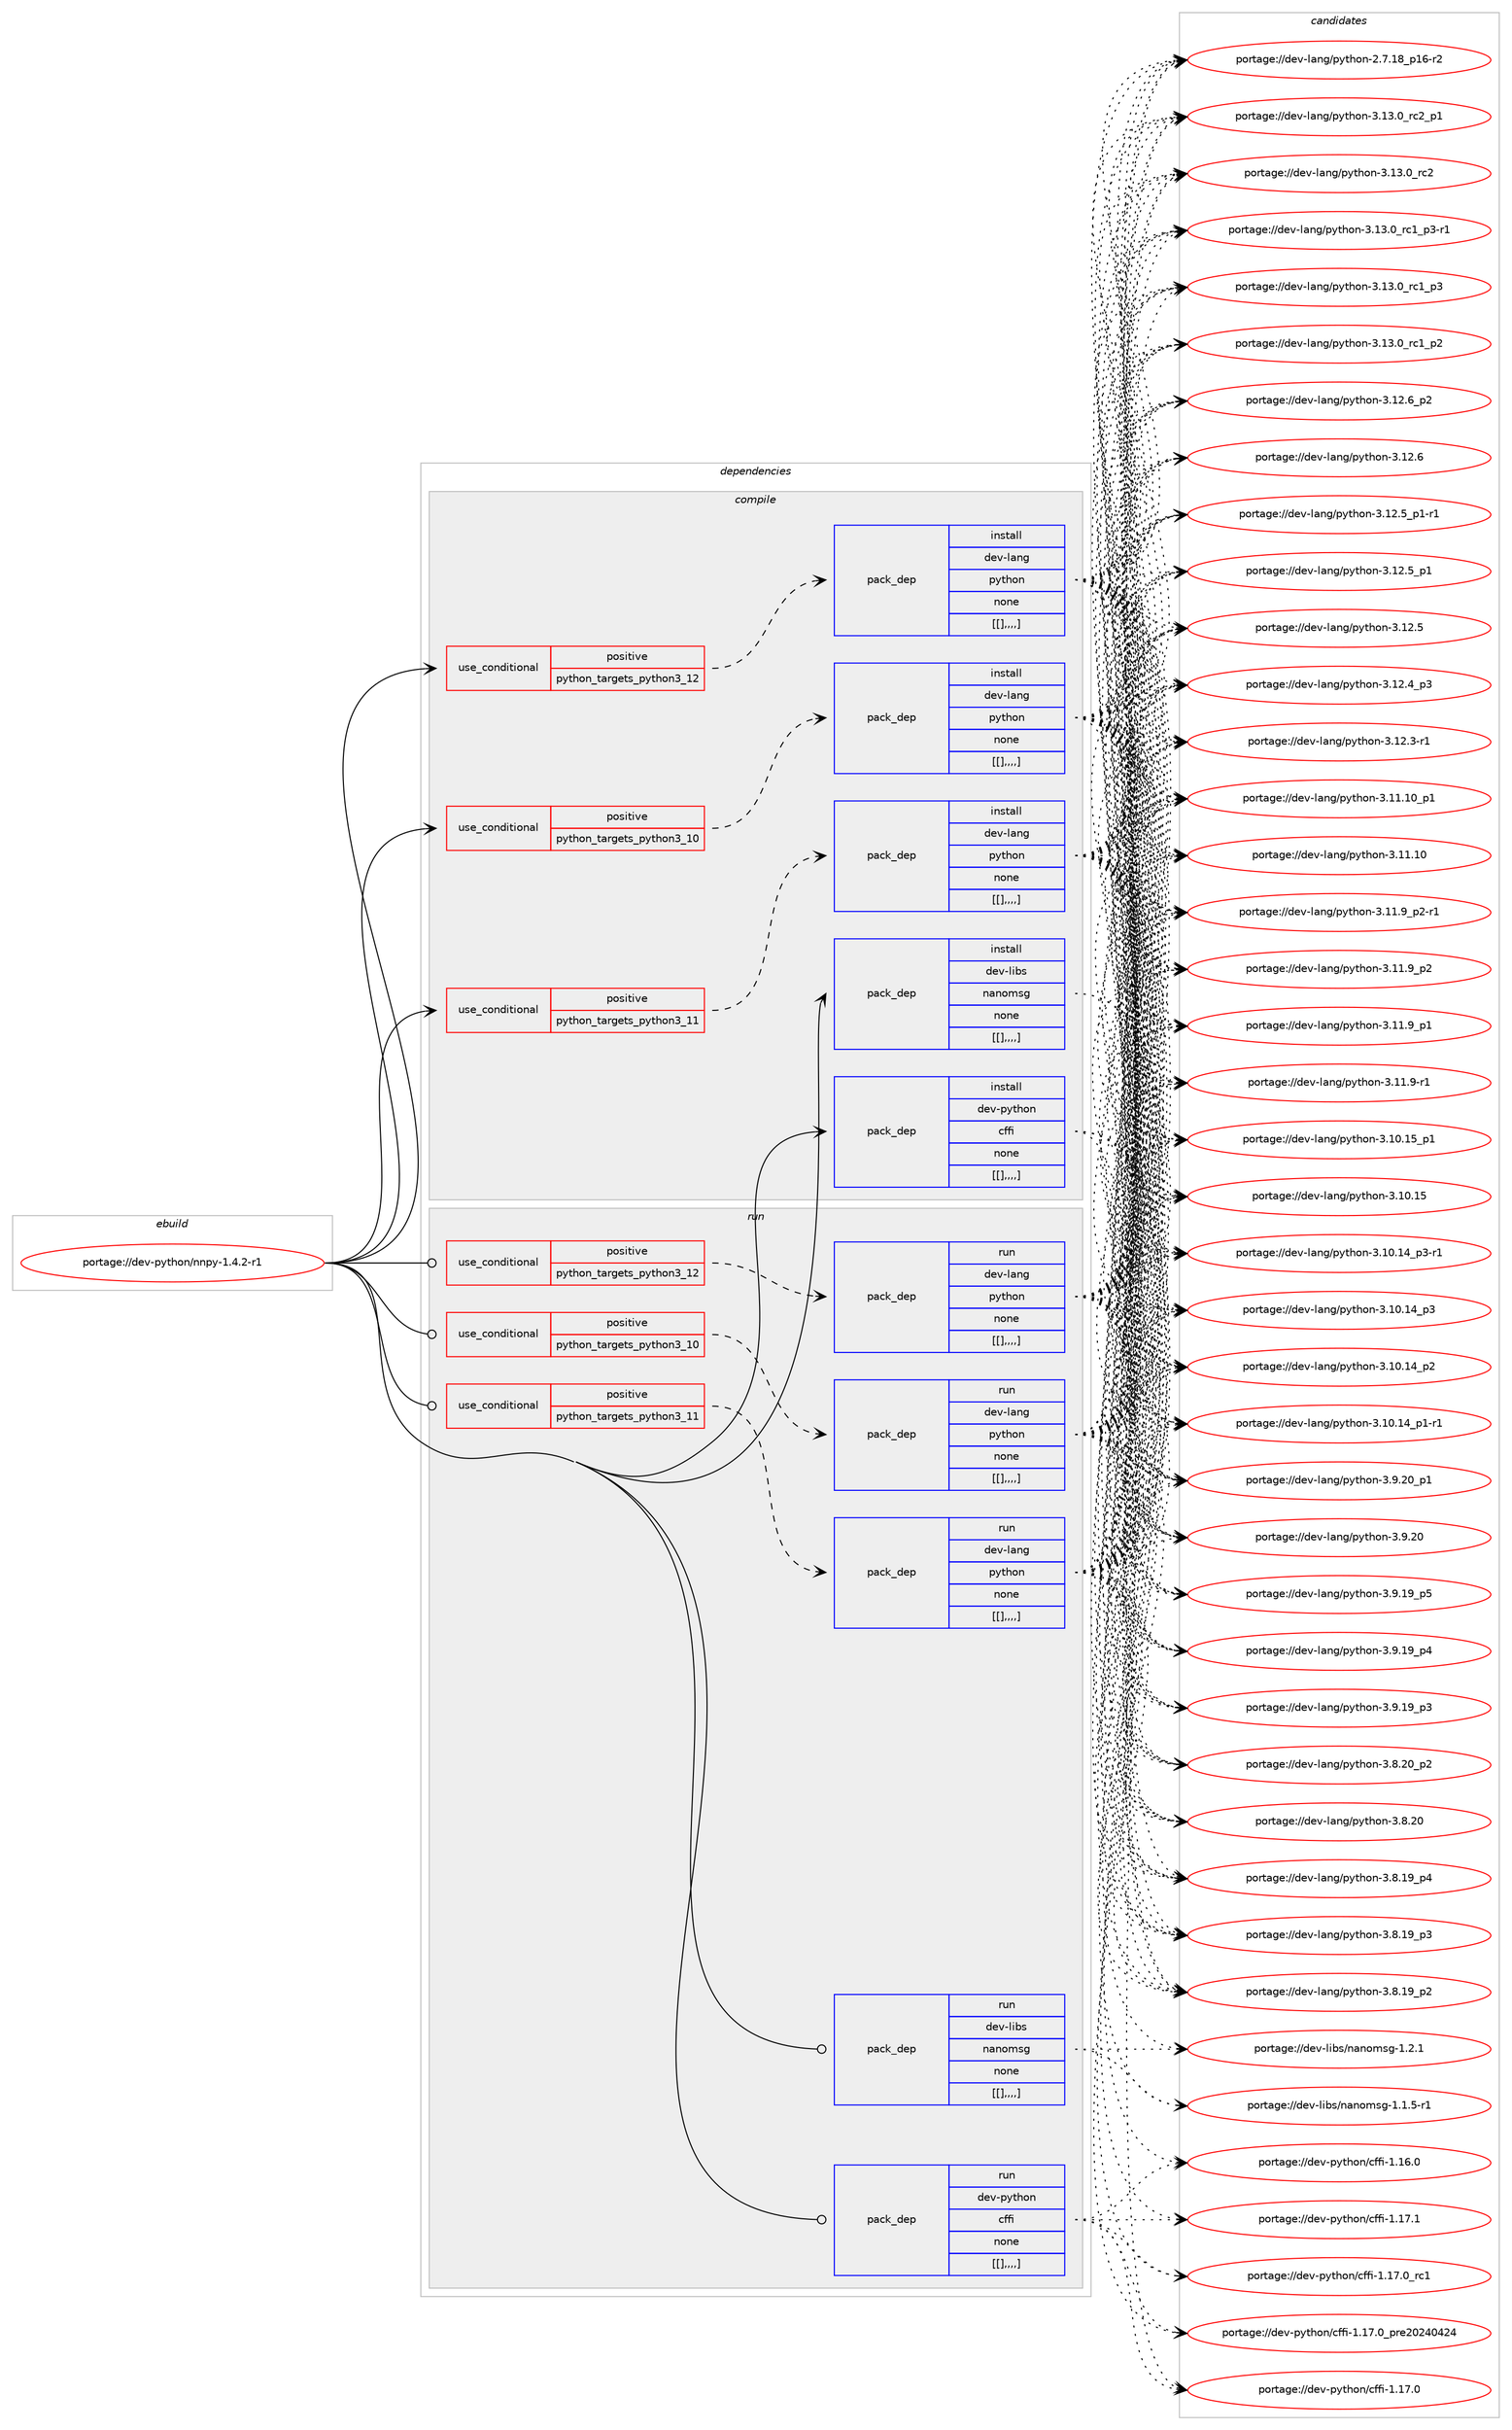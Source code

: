 digraph prolog {

# *************
# Graph options
# *************

newrank=true;
concentrate=true;
compound=true;
graph [rankdir=LR,fontname=Helvetica,fontsize=10,ranksep=1.5];#, ranksep=2.5, nodesep=0.2];
edge  [arrowhead=vee];
node  [fontname=Helvetica,fontsize=10];

# **********
# The ebuild
# **********

subgraph cluster_leftcol {
color=gray;
label=<<i>ebuild</i>>;
id [label="portage://dev-python/nnpy-1.4.2-r1", color=red, width=4, href="../dev-python/nnpy-1.4.2-r1.svg"];
}

# ****************
# The dependencies
# ****************

subgraph cluster_midcol {
color=gray;
label=<<i>dependencies</i>>;
subgraph cluster_compile {
fillcolor="#eeeeee";
style=filled;
label=<<i>compile</i>>;
subgraph cond36530 {
dependency154619 [label=<<TABLE BORDER="0" CELLBORDER="1" CELLSPACING="0" CELLPADDING="4"><TR><TD ROWSPAN="3" CELLPADDING="10">use_conditional</TD></TR><TR><TD>positive</TD></TR><TR><TD>python_targets_python3_10</TD></TR></TABLE>>, shape=none, color=red];
subgraph pack116875 {
dependency154620 [label=<<TABLE BORDER="0" CELLBORDER="1" CELLSPACING="0" CELLPADDING="4" WIDTH="220"><TR><TD ROWSPAN="6" CELLPADDING="30">pack_dep</TD></TR><TR><TD WIDTH="110">install</TD></TR><TR><TD>dev-lang</TD></TR><TR><TD>python</TD></TR><TR><TD>none</TD></TR><TR><TD>[[],,,,]</TD></TR></TABLE>>, shape=none, color=blue];
}
dependency154619:e -> dependency154620:w [weight=20,style="dashed",arrowhead="vee"];
}
id:e -> dependency154619:w [weight=20,style="solid",arrowhead="vee"];
subgraph cond36531 {
dependency154621 [label=<<TABLE BORDER="0" CELLBORDER="1" CELLSPACING="0" CELLPADDING="4"><TR><TD ROWSPAN="3" CELLPADDING="10">use_conditional</TD></TR><TR><TD>positive</TD></TR><TR><TD>python_targets_python3_11</TD></TR></TABLE>>, shape=none, color=red];
subgraph pack116876 {
dependency154622 [label=<<TABLE BORDER="0" CELLBORDER="1" CELLSPACING="0" CELLPADDING="4" WIDTH="220"><TR><TD ROWSPAN="6" CELLPADDING="30">pack_dep</TD></TR><TR><TD WIDTH="110">install</TD></TR><TR><TD>dev-lang</TD></TR><TR><TD>python</TD></TR><TR><TD>none</TD></TR><TR><TD>[[],,,,]</TD></TR></TABLE>>, shape=none, color=blue];
}
dependency154621:e -> dependency154622:w [weight=20,style="dashed",arrowhead="vee"];
}
id:e -> dependency154621:w [weight=20,style="solid",arrowhead="vee"];
subgraph cond36532 {
dependency154623 [label=<<TABLE BORDER="0" CELLBORDER="1" CELLSPACING="0" CELLPADDING="4"><TR><TD ROWSPAN="3" CELLPADDING="10">use_conditional</TD></TR><TR><TD>positive</TD></TR><TR><TD>python_targets_python3_12</TD></TR></TABLE>>, shape=none, color=red];
subgraph pack116877 {
dependency154624 [label=<<TABLE BORDER="0" CELLBORDER="1" CELLSPACING="0" CELLPADDING="4" WIDTH="220"><TR><TD ROWSPAN="6" CELLPADDING="30">pack_dep</TD></TR><TR><TD WIDTH="110">install</TD></TR><TR><TD>dev-lang</TD></TR><TR><TD>python</TD></TR><TR><TD>none</TD></TR><TR><TD>[[],,,,]</TD></TR></TABLE>>, shape=none, color=blue];
}
dependency154623:e -> dependency154624:w [weight=20,style="dashed",arrowhead="vee"];
}
id:e -> dependency154623:w [weight=20,style="solid",arrowhead="vee"];
subgraph pack116878 {
dependency154625 [label=<<TABLE BORDER="0" CELLBORDER="1" CELLSPACING="0" CELLPADDING="4" WIDTH="220"><TR><TD ROWSPAN="6" CELLPADDING="30">pack_dep</TD></TR><TR><TD WIDTH="110">install</TD></TR><TR><TD>dev-libs</TD></TR><TR><TD>nanomsg</TD></TR><TR><TD>none</TD></TR><TR><TD>[[],,,,]</TD></TR></TABLE>>, shape=none, color=blue];
}
id:e -> dependency154625:w [weight=20,style="solid",arrowhead="vee"];
subgraph pack116879 {
dependency154626 [label=<<TABLE BORDER="0" CELLBORDER="1" CELLSPACING="0" CELLPADDING="4" WIDTH="220"><TR><TD ROWSPAN="6" CELLPADDING="30">pack_dep</TD></TR><TR><TD WIDTH="110">install</TD></TR><TR><TD>dev-python</TD></TR><TR><TD>cffi</TD></TR><TR><TD>none</TD></TR><TR><TD>[[],,,,]</TD></TR></TABLE>>, shape=none, color=blue];
}
id:e -> dependency154626:w [weight=20,style="solid",arrowhead="vee"];
}
subgraph cluster_compileandrun {
fillcolor="#eeeeee";
style=filled;
label=<<i>compile and run</i>>;
}
subgraph cluster_run {
fillcolor="#eeeeee";
style=filled;
label=<<i>run</i>>;
subgraph cond36533 {
dependency154627 [label=<<TABLE BORDER="0" CELLBORDER="1" CELLSPACING="0" CELLPADDING="4"><TR><TD ROWSPAN="3" CELLPADDING="10">use_conditional</TD></TR><TR><TD>positive</TD></TR><TR><TD>python_targets_python3_10</TD></TR></TABLE>>, shape=none, color=red];
subgraph pack116880 {
dependency154628 [label=<<TABLE BORDER="0" CELLBORDER="1" CELLSPACING="0" CELLPADDING="4" WIDTH="220"><TR><TD ROWSPAN="6" CELLPADDING="30">pack_dep</TD></TR><TR><TD WIDTH="110">run</TD></TR><TR><TD>dev-lang</TD></TR><TR><TD>python</TD></TR><TR><TD>none</TD></TR><TR><TD>[[],,,,]</TD></TR></TABLE>>, shape=none, color=blue];
}
dependency154627:e -> dependency154628:w [weight=20,style="dashed",arrowhead="vee"];
}
id:e -> dependency154627:w [weight=20,style="solid",arrowhead="odot"];
subgraph cond36534 {
dependency154629 [label=<<TABLE BORDER="0" CELLBORDER="1" CELLSPACING="0" CELLPADDING="4"><TR><TD ROWSPAN="3" CELLPADDING="10">use_conditional</TD></TR><TR><TD>positive</TD></TR><TR><TD>python_targets_python3_11</TD></TR></TABLE>>, shape=none, color=red];
subgraph pack116881 {
dependency154630 [label=<<TABLE BORDER="0" CELLBORDER="1" CELLSPACING="0" CELLPADDING="4" WIDTH="220"><TR><TD ROWSPAN="6" CELLPADDING="30">pack_dep</TD></TR><TR><TD WIDTH="110">run</TD></TR><TR><TD>dev-lang</TD></TR><TR><TD>python</TD></TR><TR><TD>none</TD></TR><TR><TD>[[],,,,]</TD></TR></TABLE>>, shape=none, color=blue];
}
dependency154629:e -> dependency154630:w [weight=20,style="dashed",arrowhead="vee"];
}
id:e -> dependency154629:w [weight=20,style="solid",arrowhead="odot"];
subgraph cond36535 {
dependency154631 [label=<<TABLE BORDER="0" CELLBORDER="1" CELLSPACING="0" CELLPADDING="4"><TR><TD ROWSPAN="3" CELLPADDING="10">use_conditional</TD></TR><TR><TD>positive</TD></TR><TR><TD>python_targets_python3_12</TD></TR></TABLE>>, shape=none, color=red];
subgraph pack116882 {
dependency154632 [label=<<TABLE BORDER="0" CELLBORDER="1" CELLSPACING="0" CELLPADDING="4" WIDTH="220"><TR><TD ROWSPAN="6" CELLPADDING="30">pack_dep</TD></TR><TR><TD WIDTH="110">run</TD></TR><TR><TD>dev-lang</TD></TR><TR><TD>python</TD></TR><TR><TD>none</TD></TR><TR><TD>[[],,,,]</TD></TR></TABLE>>, shape=none, color=blue];
}
dependency154631:e -> dependency154632:w [weight=20,style="dashed",arrowhead="vee"];
}
id:e -> dependency154631:w [weight=20,style="solid",arrowhead="odot"];
subgraph pack116883 {
dependency154633 [label=<<TABLE BORDER="0" CELLBORDER="1" CELLSPACING="0" CELLPADDING="4" WIDTH="220"><TR><TD ROWSPAN="6" CELLPADDING="30">pack_dep</TD></TR><TR><TD WIDTH="110">run</TD></TR><TR><TD>dev-libs</TD></TR><TR><TD>nanomsg</TD></TR><TR><TD>none</TD></TR><TR><TD>[[],,,,]</TD></TR></TABLE>>, shape=none, color=blue];
}
id:e -> dependency154633:w [weight=20,style="solid",arrowhead="odot"];
subgraph pack116884 {
dependency154634 [label=<<TABLE BORDER="0" CELLBORDER="1" CELLSPACING="0" CELLPADDING="4" WIDTH="220"><TR><TD ROWSPAN="6" CELLPADDING="30">pack_dep</TD></TR><TR><TD WIDTH="110">run</TD></TR><TR><TD>dev-python</TD></TR><TR><TD>cffi</TD></TR><TR><TD>none</TD></TR><TR><TD>[[],,,,]</TD></TR></TABLE>>, shape=none, color=blue];
}
id:e -> dependency154634:w [weight=20,style="solid",arrowhead="odot"];
}
}

# **************
# The candidates
# **************

subgraph cluster_choices {
rank=same;
color=gray;
label=<<i>candidates</i>>;

subgraph choice116875 {
color=black;
nodesep=1;
choice100101118451089711010347112121116104111110455146495146489511499509511249 [label="portage://dev-lang/python-3.13.0_rc2_p1", color=red, width=4,href="../dev-lang/python-3.13.0_rc2_p1.svg"];
choice10010111845108971101034711212111610411111045514649514648951149950 [label="portage://dev-lang/python-3.13.0_rc2", color=red, width=4,href="../dev-lang/python-3.13.0_rc2.svg"];
choice1001011184510897110103471121211161041111104551464951464895114994995112514511449 [label="portage://dev-lang/python-3.13.0_rc1_p3-r1", color=red, width=4,href="../dev-lang/python-3.13.0_rc1_p3-r1.svg"];
choice100101118451089711010347112121116104111110455146495146489511499499511251 [label="portage://dev-lang/python-3.13.0_rc1_p3", color=red, width=4,href="../dev-lang/python-3.13.0_rc1_p3.svg"];
choice100101118451089711010347112121116104111110455146495146489511499499511250 [label="portage://dev-lang/python-3.13.0_rc1_p2", color=red, width=4,href="../dev-lang/python-3.13.0_rc1_p2.svg"];
choice100101118451089711010347112121116104111110455146495046549511250 [label="portage://dev-lang/python-3.12.6_p2", color=red, width=4,href="../dev-lang/python-3.12.6_p2.svg"];
choice10010111845108971101034711212111610411111045514649504654 [label="portage://dev-lang/python-3.12.6", color=red, width=4,href="../dev-lang/python-3.12.6.svg"];
choice1001011184510897110103471121211161041111104551464950465395112494511449 [label="portage://dev-lang/python-3.12.5_p1-r1", color=red, width=4,href="../dev-lang/python-3.12.5_p1-r1.svg"];
choice100101118451089711010347112121116104111110455146495046539511249 [label="portage://dev-lang/python-3.12.5_p1", color=red, width=4,href="../dev-lang/python-3.12.5_p1.svg"];
choice10010111845108971101034711212111610411111045514649504653 [label="portage://dev-lang/python-3.12.5", color=red, width=4,href="../dev-lang/python-3.12.5.svg"];
choice100101118451089711010347112121116104111110455146495046529511251 [label="portage://dev-lang/python-3.12.4_p3", color=red, width=4,href="../dev-lang/python-3.12.4_p3.svg"];
choice100101118451089711010347112121116104111110455146495046514511449 [label="portage://dev-lang/python-3.12.3-r1", color=red, width=4,href="../dev-lang/python-3.12.3-r1.svg"];
choice10010111845108971101034711212111610411111045514649494649489511249 [label="portage://dev-lang/python-3.11.10_p1", color=red, width=4,href="../dev-lang/python-3.11.10_p1.svg"];
choice1001011184510897110103471121211161041111104551464949464948 [label="portage://dev-lang/python-3.11.10", color=red, width=4,href="../dev-lang/python-3.11.10.svg"];
choice1001011184510897110103471121211161041111104551464949465795112504511449 [label="portage://dev-lang/python-3.11.9_p2-r1", color=red, width=4,href="../dev-lang/python-3.11.9_p2-r1.svg"];
choice100101118451089711010347112121116104111110455146494946579511250 [label="portage://dev-lang/python-3.11.9_p2", color=red, width=4,href="../dev-lang/python-3.11.9_p2.svg"];
choice100101118451089711010347112121116104111110455146494946579511249 [label="portage://dev-lang/python-3.11.9_p1", color=red, width=4,href="../dev-lang/python-3.11.9_p1.svg"];
choice100101118451089711010347112121116104111110455146494946574511449 [label="portage://dev-lang/python-3.11.9-r1", color=red, width=4,href="../dev-lang/python-3.11.9-r1.svg"];
choice10010111845108971101034711212111610411111045514649484649539511249 [label="portage://dev-lang/python-3.10.15_p1", color=red, width=4,href="../dev-lang/python-3.10.15_p1.svg"];
choice1001011184510897110103471121211161041111104551464948464953 [label="portage://dev-lang/python-3.10.15", color=red, width=4,href="../dev-lang/python-3.10.15.svg"];
choice100101118451089711010347112121116104111110455146494846495295112514511449 [label="portage://dev-lang/python-3.10.14_p3-r1", color=red, width=4,href="../dev-lang/python-3.10.14_p3-r1.svg"];
choice10010111845108971101034711212111610411111045514649484649529511251 [label="portage://dev-lang/python-3.10.14_p3", color=red, width=4,href="../dev-lang/python-3.10.14_p3.svg"];
choice10010111845108971101034711212111610411111045514649484649529511250 [label="portage://dev-lang/python-3.10.14_p2", color=red, width=4,href="../dev-lang/python-3.10.14_p2.svg"];
choice100101118451089711010347112121116104111110455146494846495295112494511449 [label="portage://dev-lang/python-3.10.14_p1-r1", color=red, width=4,href="../dev-lang/python-3.10.14_p1-r1.svg"];
choice100101118451089711010347112121116104111110455146574650489511249 [label="portage://dev-lang/python-3.9.20_p1", color=red, width=4,href="../dev-lang/python-3.9.20_p1.svg"];
choice10010111845108971101034711212111610411111045514657465048 [label="portage://dev-lang/python-3.9.20", color=red, width=4,href="../dev-lang/python-3.9.20.svg"];
choice100101118451089711010347112121116104111110455146574649579511253 [label="portage://dev-lang/python-3.9.19_p5", color=red, width=4,href="../dev-lang/python-3.9.19_p5.svg"];
choice100101118451089711010347112121116104111110455146574649579511252 [label="portage://dev-lang/python-3.9.19_p4", color=red, width=4,href="../dev-lang/python-3.9.19_p4.svg"];
choice100101118451089711010347112121116104111110455146574649579511251 [label="portage://dev-lang/python-3.9.19_p3", color=red, width=4,href="../dev-lang/python-3.9.19_p3.svg"];
choice100101118451089711010347112121116104111110455146564650489511250 [label="portage://dev-lang/python-3.8.20_p2", color=red, width=4,href="../dev-lang/python-3.8.20_p2.svg"];
choice10010111845108971101034711212111610411111045514656465048 [label="portage://dev-lang/python-3.8.20", color=red, width=4,href="../dev-lang/python-3.8.20.svg"];
choice100101118451089711010347112121116104111110455146564649579511252 [label="portage://dev-lang/python-3.8.19_p4", color=red, width=4,href="../dev-lang/python-3.8.19_p4.svg"];
choice100101118451089711010347112121116104111110455146564649579511251 [label="portage://dev-lang/python-3.8.19_p3", color=red, width=4,href="../dev-lang/python-3.8.19_p3.svg"];
choice100101118451089711010347112121116104111110455146564649579511250 [label="portage://dev-lang/python-3.8.19_p2", color=red, width=4,href="../dev-lang/python-3.8.19_p2.svg"];
choice100101118451089711010347112121116104111110455046554649569511249544511450 [label="portage://dev-lang/python-2.7.18_p16-r2", color=red, width=4,href="../dev-lang/python-2.7.18_p16-r2.svg"];
dependency154620:e -> choice100101118451089711010347112121116104111110455146495146489511499509511249:w [style=dotted,weight="100"];
dependency154620:e -> choice10010111845108971101034711212111610411111045514649514648951149950:w [style=dotted,weight="100"];
dependency154620:e -> choice1001011184510897110103471121211161041111104551464951464895114994995112514511449:w [style=dotted,weight="100"];
dependency154620:e -> choice100101118451089711010347112121116104111110455146495146489511499499511251:w [style=dotted,weight="100"];
dependency154620:e -> choice100101118451089711010347112121116104111110455146495146489511499499511250:w [style=dotted,weight="100"];
dependency154620:e -> choice100101118451089711010347112121116104111110455146495046549511250:w [style=dotted,weight="100"];
dependency154620:e -> choice10010111845108971101034711212111610411111045514649504654:w [style=dotted,weight="100"];
dependency154620:e -> choice1001011184510897110103471121211161041111104551464950465395112494511449:w [style=dotted,weight="100"];
dependency154620:e -> choice100101118451089711010347112121116104111110455146495046539511249:w [style=dotted,weight="100"];
dependency154620:e -> choice10010111845108971101034711212111610411111045514649504653:w [style=dotted,weight="100"];
dependency154620:e -> choice100101118451089711010347112121116104111110455146495046529511251:w [style=dotted,weight="100"];
dependency154620:e -> choice100101118451089711010347112121116104111110455146495046514511449:w [style=dotted,weight="100"];
dependency154620:e -> choice10010111845108971101034711212111610411111045514649494649489511249:w [style=dotted,weight="100"];
dependency154620:e -> choice1001011184510897110103471121211161041111104551464949464948:w [style=dotted,weight="100"];
dependency154620:e -> choice1001011184510897110103471121211161041111104551464949465795112504511449:w [style=dotted,weight="100"];
dependency154620:e -> choice100101118451089711010347112121116104111110455146494946579511250:w [style=dotted,weight="100"];
dependency154620:e -> choice100101118451089711010347112121116104111110455146494946579511249:w [style=dotted,weight="100"];
dependency154620:e -> choice100101118451089711010347112121116104111110455146494946574511449:w [style=dotted,weight="100"];
dependency154620:e -> choice10010111845108971101034711212111610411111045514649484649539511249:w [style=dotted,weight="100"];
dependency154620:e -> choice1001011184510897110103471121211161041111104551464948464953:w [style=dotted,weight="100"];
dependency154620:e -> choice100101118451089711010347112121116104111110455146494846495295112514511449:w [style=dotted,weight="100"];
dependency154620:e -> choice10010111845108971101034711212111610411111045514649484649529511251:w [style=dotted,weight="100"];
dependency154620:e -> choice10010111845108971101034711212111610411111045514649484649529511250:w [style=dotted,weight="100"];
dependency154620:e -> choice100101118451089711010347112121116104111110455146494846495295112494511449:w [style=dotted,weight="100"];
dependency154620:e -> choice100101118451089711010347112121116104111110455146574650489511249:w [style=dotted,weight="100"];
dependency154620:e -> choice10010111845108971101034711212111610411111045514657465048:w [style=dotted,weight="100"];
dependency154620:e -> choice100101118451089711010347112121116104111110455146574649579511253:w [style=dotted,weight="100"];
dependency154620:e -> choice100101118451089711010347112121116104111110455146574649579511252:w [style=dotted,weight="100"];
dependency154620:e -> choice100101118451089711010347112121116104111110455146574649579511251:w [style=dotted,weight="100"];
dependency154620:e -> choice100101118451089711010347112121116104111110455146564650489511250:w [style=dotted,weight="100"];
dependency154620:e -> choice10010111845108971101034711212111610411111045514656465048:w [style=dotted,weight="100"];
dependency154620:e -> choice100101118451089711010347112121116104111110455146564649579511252:w [style=dotted,weight="100"];
dependency154620:e -> choice100101118451089711010347112121116104111110455146564649579511251:w [style=dotted,weight="100"];
dependency154620:e -> choice100101118451089711010347112121116104111110455146564649579511250:w [style=dotted,weight="100"];
dependency154620:e -> choice100101118451089711010347112121116104111110455046554649569511249544511450:w [style=dotted,weight="100"];
}
subgraph choice116876 {
color=black;
nodesep=1;
choice100101118451089711010347112121116104111110455146495146489511499509511249 [label="portage://dev-lang/python-3.13.0_rc2_p1", color=red, width=4,href="../dev-lang/python-3.13.0_rc2_p1.svg"];
choice10010111845108971101034711212111610411111045514649514648951149950 [label="portage://dev-lang/python-3.13.0_rc2", color=red, width=4,href="../dev-lang/python-3.13.0_rc2.svg"];
choice1001011184510897110103471121211161041111104551464951464895114994995112514511449 [label="portage://dev-lang/python-3.13.0_rc1_p3-r1", color=red, width=4,href="../dev-lang/python-3.13.0_rc1_p3-r1.svg"];
choice100101118451089711010347112121116104111110455146495146489511499499511251 [label="portage://dev-lang/python-3.13.0_rc1_p3", color=red, width=4,href="../dev-lang/python-3.13.0_rc1_p3.svg"];
choice100101118451089711010347112121116104111110455146495146489511499499511250 [label="portage://dev-lang/python-3.13.0_rc1_p2", color=red, width=4,href="../dev-lang/python-3.13.0_rc1_p2.svg"];
choice100101118451089711010347112121116104111110455146495046549511250 [label="portage://dev-lang/python-3.12.6_p2", color=red, width=4,href="../dev-lang/python-3.12.6_p2.svg"];
choice10010111845108971101034711212111610411111045514649504654 [label="portage://dev-lang/python-3.12.6", color=red, width=4,href="../dev-lang/python-3.12.6.svg"];
choice1001011184510897110103471121211161041111104551464950465395112494511449 [label="portage://dev-lang/python-3.12.5_p1-r1", color=red, width=4,href="../dev-lang/python-3.12.5_p1-r1.svg"];
choice100101118451089711010347112121116104111110455146495046539511249 [label="portage://dev-lang/python-3.12.5_p1", color=red, width=4,href="../dev-lang/python-3.12.5_p1.svg"];
choice10010111845108971101034711212111610411111045514649504653 [label="portage://dev-lang/python-3.12.5", color=red, width=4,href="../dev-lang/python-3.12.5.svg"];
choice100101118451089711010347112121116104111110455146495046529511251 [label="portage://dev-lang/python-3.12.4_p3", color=red, width=4,href="../dev-lang/python-3.12.4_p3.svg"];
choice100101118451089711010347112121116104111110455146495046514511449 [label="portage://dev-lang/python-3.12.3-r1", color=red, width=4,href="../dev-lang/python-3.12.3-r1.svg"];
choice10010111845108971101034711212111610411111045514649494649489511249 [label="portage://dev-lang/python-3.11.10_p1", color=red, width=4,href="../dev-lang/python-3.11.10_p1.svg"];
choice1001011184510897110103471121211161041111104551464949464948 [label="portage://dev-lang/python-3.11.10", color=red, width=4,href="../dev-lang/python-3.11.10.svg"];
choice1001011184510897110103471121211161041111104551464949465795112504511449 [label="portage://dev-lang/python-3.11.9_p2-r1", color=red, width=4,href="../dev-lang/python-3.11.9_p2-r1.svg"];
choice100101118451089711010347112121116104111110455146494946579511250 [label="portage://dev-lang/python-3.11.9_p2", color=red, width=4,href="../dev-lang/python-3.11.9_p2.svg"];
choice100101118451089711010347112121116104111110455146494946579511249 [label="portage://dev-lang/python-3.11.9_p1", color=red, width=4,href="../dev-lang/python-3.11.9_p1.svg"];
choice100101118451089711010347112121116104111110455146494946574511449 [label="portage://dev-lang/python-3.11.9-r1", color=red, width=4,href="../dev-lang/python-3.11.9-r1.svg"];
choice10010111845108971101034711212111610411111045514649484649539511249 [label="portage://dev-lang/python-3.10.15_p1", color=red, width=4,href="../dev-lang/python-3.10.15_p1.svg"];
choice1001011184510897110103471121211161041111104551464948464953 [label="portage://dev-lang/python-3.10.15", color=red, width=4,href="../dev-lang/python-3.10.15.svg"];
choice100101118451089711010347112121116104111110455146494846495295112514511449 [label="portage://dev-lang/python-3.10.14_p3-r1", color=red, width=4,href="../dev-lang/python-3.10.14_p3-r1.svg"];
choice10010111845108971101034711212111610411111045514649484649529511251 [label="portage://dev-lang/python-3.10.14_p3", color=red, width=4,href="../dev-lang/python-3.10.14_p3.svg"];
choice10010111845108971101034711212111610411111045514649484649529511250 [label="portage://dev-lang/python-3.10.14_p2", color=red, width=4,href="../dev-lang/python-3.10.14_p2.svg"];
choice100101118451089711010347112121116104111110455146494846495295112494511449 [label="portage://dev-lang/python-3.10.14_p1-r1", color=red, width=4,href="../dev-lang/python-3.10.14_p1-r1.svg"];
choice100101118451089711010347112121116104111110455146574650489511249 [label="portage://dev-lang/python-3.9.20_p1", color=red, width=4,href="../dev-lang/python-3.9.20_p1.svg"];
choice10010111845108971101034711212111610411111045514657465048 [label="portage://dev-lang/python-3.9.20", color=red, width=4,href="../dev-lang/python-3.9.20.svg"];
choice100101118451089711010347112121116104111110455146574649579511253 [label="portage://dev-lang/python-3.9.19_p5", color=red, width=4,href="../dev-lang/python-3.9.19_p5.svg"];
choice100101118451089711010347112121116104111110455146574649579511252 [label="portage://dev-lang/python-3.9.19_p4", color=red, width=4,href="../dev-lang/python-3.9.19_p4.svg"];
choice100101118451089711010347112121116104111110455146574649579511251 [label="portage://dev-lang/python-3.9.19_p3", color=red, width=4,href="../dev-lang/python-3.9.19_p3.svg"];
choice100101118451089711010347112121116104111110455146564650489511250 [label="portage://dev-lang/python-3.8.20_p2", color=red, width=4,href="../dev-lang/python-3.8.20_p2.svg"];
choice10010111845108971101034711212111610411111045514656465048 [label="portage://dev-lang/python-3.8.20", color=red, width=4,href="../dev-lang/python-3.8.20.svg"];
choice100101118451089711010347112121116104111110455146564649579511252 [label="portage://dev-lang/python-3.8.19_p4", color=red, width=4,href="../dev-lang/python-3.8.19_p4.svg"];
choice100101118451089711010347112121116104111110455146564649579511251 [label="portage://dev-lang/python-3.8.19_p3", color=red, width=4,href="../dev-lang/python-3.8.19_p3.svg"];
choice100101118451089711010347112121116104111110455146564649579511250 [label="portage://dev-lang/python-3.8.19_p2", color=red, width=4,href="../dev-lang/python-3.8.19_p2.svg"];
choice100101118451089711010347112121116104111110455046554649569511249544511450 [label="portage://dev-lang/python-2.7.18_p16-r2", color=red, width=4,href="../dev-lang/python-2.7.18_p16-r2.svg"];
dependency154622:e -> choice100101118451089711010347112121116104111110455146495146489511499509511249:w [style=dotted,weight="100"];
dependency154622:e -> choice10010111845108971101034711212111610411111045514649514648951149950:w [style=dotted,weight="100"];
dependency154622:e -> choice1001011184510897110103471121211161041111104551464951464895114994995112514511449:w [style=dotted,weight="100"];
dependency154622:e -> choice100101118451089711010347112121116104111110455146495146489511499499511251:w [style=dotted,weight="100"];
dependency154622:e -> choice100101118451089711010347112121116104111110455146495146489511499499511250:w [style=dotted,weight="100"];
dependency154622:e -> choice100101118451089711010347112121116104111110455146495046549511250:w [style=dotted,weight="100"];
dependency154622:e -> choice10010111845108971101034711212111610411111045514649504654:w [style=dotted,weight="100"];
dependency154622:e -> choice1001011184510897110103471121211161041111104551464950465395112494511449:w [style=dotted,weight="100"];
dependency154622:e -> choice100101118451089711010347112121116104111110455146495046539511249:w [style=dotted,weight="100"];
dependency154622:e -> choice10010111845108971101034711212111610411111045514649504653:w [style=dotted,weight="100"];
dependency154622:e -> choice100101118451089711010347112121116104111110455146495046529511251:w [style=dotted,weight="100"];
dependency154622:e -> choice100101118451089711010347112121116104111110455146495046514511449:w [style=dotted,weight="100"];
dependency154622:e -> choice10010111845108971101034711212111610411111045514649494649489511249:w [style=dotted,weight="100"];
dependency154622:e -> choice1001011184510897110103471121211161041111104551464949464948:w [style=dotted,weight="100"];
dependency154622:e -> choice1001011184510897110103471121211161041111104551464949465795112504511449:w [style=dotted,weight="100"];
dependency154622:e -> choice100101118451089711010347112121116104111110455146494946579511250:w [style=dotted,weight="100"];
dependency154622:e -> choice100101118451089711010347112121116104111110455146494946579511249:w [style=dotted,weight="100"];
dependency154622:e -> choice100101118451089711010347112121116104111110455146494946574511449:w [style=dotted,weight="100"];
dependency154622:e -> choice10010111845108971101034711212111610411111045514649484649539511249:w [style=dotted,weight="100"];
dependency154622:e -> choice1001011184510897110103471121211161041111104551464948464953:w [style=dotted,weight="100"];
dependency154622:e -> choice100101118451089711010347112121116104111110455146494846495295112514511449:w [style=dotted,weight="100"];
dependency154622:e -> choice10010111845108971101034711212111610411111045514649484649529511251:w [style=dotted,weight="100"];
dependency154622:e -> choice10010111845108971101034711212111610411111045514649484649529511250:w [style=dotted,weight="100"];
dependency154622:e -> choice100101118451089711010347112121116104111110455146494846495295112494511449:w [style=dotted,weight="100"];
dependency154622:e -> choice100101118451089711010347112121116104111110455146574650489511249:w [style=dotted,weight="100"];
dependency154622:e -> choice10010111845108971101034711212111610411111045514657465048:w [style=dotted,weight="100"];
dependency154622:e -> choice100101118451089711010347112121116104111110455146574649579511253:w [style=dotted,weight="100"];
dependency154622:e -> choice100101118451089711010347112121116104111110455146574649579511252:w [style=dotted,weight="100"];
dependency154622:e -> choice100101118451089711010347112121116104111110455146574649579511251:w [style=dotted,weight="100"];
dependency154622:e -> choice100101118451089711010347112121116104111110455146564650489511250:w [style=dotted,weight="100"];
dependency154622:e -> choice10010111845108971101034711212111610411111045514656465048:w [style=dotted,weight="100"];
dependency154622:e -> choice100101118451089711010347112121116104111110455146564649579511252:w [style=dotted,weight="100"];
dependency154622:e -> choice100101118451089711010347112121116104111110455146564649579511251:w [style=dotted,weight="100"];
dependency154622:e -> choice100101118451089711010347112121116104111110455146564649579511250:w [style=dotted,weight="100"];
dependency154622:e -> choice100101118451089711010347112121116104111110455046554649569511249544511450:w [style=dotted,weight="100"];
}
subgraph choice116877 {
color=black;
nodesep=1;
choice100101118451089711010347112121116104111110455146495146489511499509511249 [label="portage://dev-lang/python-3.13.0_rc2_p1", color=red, width=4,href="../dev-lang/python-3.13.0_rc2_p1.svg"];
choice10010111845108971101034711212111610411111045514649514648951149950 [label="portage://dev-lang/python-3.13.0_rc2", color=red, width=4,href="../dev-lang/python-3.13.0_rc2.svg"];
choice1001011184510897110103471121211161041111104551464951464895114994995112514511449 [label="portage://dev-lang/python-3.13.0_rc1_p3-r1", color=red, width=4,href="../dev-lang/python-3.13.0_rc1_p3-r1.svg"];
choice100101118451089711010347112121116104111110455146495146489511499499511251 [label="portage://dev-lang/python-3.13.0_rc1_p3", color=red, width=4,href="../dev-lang/python-3.13.0_rc1_p3.svg"];
choice100101118451089711010347112121116104111110455146495146489511499499511250 [label="portage://dev-lang/python-3.13.0_rc1_p2", color=red, width=4,href="../dev-lang/python-3.13.0_rc1_p2.svg"];
choice100101118451089711010347112121116104111110455146495046549511250 [label="portage://dev-lang/python-3.12.6_p2", color=red, width=4,href="../dev-lang/python-3.12.6_p2.svg"];
choice10010111845108971101034711212111610411111045514649504654 [label="portage://dev-lang/python-3.12.6", color=red, width=4,href="../dev-lang/python-3.12.6.svg"];
choice1001011184510897110103471121211161041111104551464950465395112494511449 [label="portage://dev-lang/python-3.12.5_p1-r1", color=red, width=4,href="../dev-lang/python-3.12.5_p1-r1.svg"];
choice100101118451089711010347112121116104111110455146495046539511249 [label="portage://dev-lang/python-3.12.5_p1", color=red, width=4,href="../dev-lang/python-3.12.5_p1.svg"];
choice10010111845108971101034711212111610411111045514649504653 [label="portage://dev-lang/python-3.12.5", color=red, width=4,href="../dev-lang/python-3.12.5.svg"];
choice100101118451089711010347112121116104111110455146495046529511251 [label="portage://dev-lang/python-3.12.4_p3", color=red, width=4,href="../dev-lang/python-3.12.4_p3.svg"];
choice100101118451089711010347112121116104111110455146495046514511449 [label="portage://dev-lang/python-3.12.3-r1", color=red, width=4,href="../dev-lang/python-3.12.3-r1.svg"];
choice10010111845108971101034711212111610411111045514649494649489511249 [label="portage://dev-lang/python-3.11.10_p1", color=red, width=4,href="../dev-lang/python-3.11.10_p1.svg"];
choice1001011184510897110103471121211161041111104551464949464948 [label="portage://dev-lang/python-3.11.10", color=red, width=4,href="../dev-lang/python-3.11.10.svg"];
choice1001011184510897110103471121211161041111104551464949465795112504511449 [label="portage://dev-lang/python-3.11.9_p2-r1", color=red, width=4,href="../dev-lang/python-3.11.9_p2-r1.svg"];
choice100101118451089711010347112121116104111110455146494946579511250 [label="portage://dev-lang/python-3.11.9_p2", color=red, width=4,href="../dev-lang/python-3.11.9_p2.svg"];
choice100101118451089711010347112121116104111110455146494946579511249 [label="portage://dev-lang/python-3.11.9_p1", color=red, width=4,href="../dev-lang/python-3.11.9_p1.svg"];
choice100101118451089711010347112121116104111110455146494946574511449 [label="portage://dev-lang/python-3.11.9-r1", color=red, width=4,href="../dev-lang/python-3.11.9-r1.svg"];
choice10010111845108971101034711212111610411111045514649484649539511249 [label="portage://dev-lang/python-3.10.15_p1", color=red, width=4,href="../dev-lang/python-3.10.15_p1.svg"];
choice1001011184510897110103471121211161041111104551464948464953 [label="portage://dev-lang/python-3.10.15", color=red, width=4,href="../dev-lang/python-3.10.15.svg"];
choice100101118451089711010347112121116104111110455146494846495295112514511449 [label="portage://dev-lang/python-3.10.14_p3-r1", color=red, width=4,href="../dev-lang/python-3.10.14_p3-r1.svg"];
choice10010111845108971101034711212111610411111045514649484649529511251 [label="portage://dev-lang/python-3.10.14_p3", color=red, width=4,href="../dev-lang/python-3.10.14_p3.svg"];
choice10010111845108971101034711212111610411111045514649484649529511250 [label="portage://dev-lang/python-3.10.14_p2", color=red, width=4,href="../dev-lang/python-3.10.14_p2.svg"];
choice100101118451089711010347112121116104111110455146494846495295112494511449 [label="portage://dev-lang/python-3.10.14_p1-r1", color=red, width=4,href="../dev-lang/python-3.10.14_p1-r1.svg"];
choice100101118451089711010347112121116104111110455146574650489511249 [label="portage://dev-lang/python-3.9.20_p1", color=red, width=4,href="../dev-lang/python-3.9.20_p1.svg"];
choice10010111845108971101034711212111610411111045514657465048 [label="portage://dev-lang/python-3.9.20", color=red, width=4,href="../dev-lang/python-3.9.20.svg"];
choice100101118451089711010347112121116104111110455146574649579511253 [label="portage://dev-lang/python-3.9.19_p5", color=red, width=4,href="../dev-lang/python-3.9.19_p5.svg"];
choice100101118451089711010347112121116104111110455146574649579511252 [label="portage://dev-lang/python-3.9.19_p4", color=red, width=4,href="../dev-lang/python-3.9.19_p4.svg"];
choice100101118451089711010347112121116104111110455146574649579511251 [label="portage://dev-lang/python-3.9.19_p3", color=red, width=4,href="../dev-lang/python-3.9.19_p3.svg"];
choice100101118451089711010347112121116104111110455146564650489511250 [label="portage://dev-lang/python-3.8.20_p2", color=red, width=4,href="../dev-lang/python-3.8.20_p2.svg"];
choice10010111845108971101034711212111610411111045514656465048 [label="portage://dev-lang/python-3.8.20", color=red, width=4,href="../dev-lang/python-3.8.20.svg"];
choice100101118451089711010347112121116104111110455146564649579511252 [label="portage://dev-lang/python-3.8.19_p4", color=red, width=4,href="../dev-lang/python-3.8.19_p4.svg"];
choice100101118451089711010347112121116104111110455146564649579511251 [label="portage://dev-lang/python-3.8.19_p3", color=red, width=4,href="../dev-lang/python-3.8.19_p3.svg"];
choice100101118451089711010347112121116104111110455146564649579511250 [label="portage://dev-lang/python-3.8.19_p2", color=red, width=4,href="../dev-lang/python-3.8.19_p2.svg"];
choice100101118451089711010347112121116104111110455046554649569511249544511450 [label="portage://dev-lang/python-2.7.18_p16-r2", color=red, width=4,href="../dev-lang/python-2.7.18_p16-r2.svg"];
dependency154624:e -> choice100101118451089711010347112121116104111110455146495146489511499509511249:w [style=dotted,weight="100"];
dependency154624:e -> choice10010111845108971101034711212111610411111045514649514648951149950:w [style=dotted,weight="100"];
dependency154624:e -> choice1001011184510897110103471121211161041111104551464951464895114994995112514511449:w [style=dotted,weight="100"];
dependency154624:e -> choice100101118451089711010347112121116104111110455146495146489511499499511251:w [style=dotted,weight="100"];
dependency154624:e -> choice100101118451089711010347112121116104111110455146495146489511499499511250:w [style=dotted,weight="100"];
dependency154624:e -> choice100101118451089711010347112121116104111110455146495046549511250:w [style=dotted,weight="100"];
dependency154624:e -> choice10010111845108971101034711212111610411111045514649504654:w [style=dotted,weight="100"];
dependency154624:e -> choice1001011184510897110103471121211161041111104551464950465395112494511449:w [style=dotted,weight="100"];
dependency154624:e -> choice100101118451089711010347112121116104111110455146495046539511249:w [style=dotted,weight="100"];
dependency154624:e -> choice10010111845108971101034711212111610411111045514649504653:w [style=dotted,weight="100"];
dependency154624:e -> choice100101118451089711010347112121116104111110455146495046529511251:w [style=dotted,weight="100"];
dependency154624:e -> choice100101118451089711010347112121116104111110455146495046514511449:w [style=dotted,weight="100"];
dependency154624:e -> choice10010111845108971101034711212111610411111045514649494649489511249:w [style=dotted,weight="100"];
dependency154624:e -> choice1001011184510897110103471121211161041111104551464949464948:w [style=dotted,weight="100"];
dependency154624:e -> choice1001011184510897110103471121211161041111104551464949465795112504511449:w [style=dotted,weight="100"];
dependency154624:e -> choice100101118451089711010347112121116104111110455146494946579511250:w [style=dotted,weight="100"];
dependency154624:e -> choice100101118451089711010347112121116104111110455146494946579511249:w [style=dotted,weight="100"];
dependency154624:e -> choice100101118451089711010347112121116104111110455146494946574511449:w [style=dotted,weight="100"];
dependency154624:e -> choice10010111845108971101034711212111610411111045514649484649539511249:w [style=dotted,weight="100"];
dependency154624:e -> choice1001011184510897110103471121211161041111104551464948464953:w [style=dotted,weight="100"];
dependency154624:e -> choice100101118451089711010347112121116104111110455146494846495295112514511449:w [style=dotted,weight="100"];
dependency154624:e -> choice10010111845108971101034711212111610411111045514649484649529511251:w [style=dotted,weight="100"];
dependency154624:e -> choice10010111845108971101034711212111610411111045514649484649529511250:w [style=dotted,weight="100"];
dependency154624:e -> choice100101118451089711010347112121116104111110455146494846495295112494511449:w [style=dotted,weight="100"];
dependency154624:e -> choice100101118451089711010347112121116104111110455146574650489511249:w [style=dotted,weight="100"];
dependency154624:e -> choice10010111845108971101034711212111610411111045514657465048:w [style=dotted,weight="100"];
dependency154624:e -> choice100101118451089711010347112121116104111110455146574649579511253:w [style=dotted,weight="100"];
dependency154624:e -> choice100101118451089711010347112121116104111110455146574649579511252:w [style=dotted,weight="100"];
dependency154624:e -> choice100101118451089711010347112121116104111110455146574649579511251:w [style=dotted,weight="100"];
dependency154624:e -> choice100101118451089711010347112121116104111110455146564650489511250:w [style=dotted,weight="100"];
dependency154624:e -> choice10010111845108971101034711212111610411111045514656465048:w [style=dotted,weight="100"];
dependency154624:e -> choice100101118451089711010347112121116104111110455146564649579511252:w [style=dotted,weight="100"];
dependency154624:e -> choice100101118451089711010347112121116104111110455146564649579511251:w [style=dotted,weight="100"];
dependency154624:e -> choice100101118451089711010347112121116104111110455146564649579511250:w [style=dotted,weight="100"];
dependency154624:e -> choice100101118451089711010347112121116104111110455046554649569511249544511450:w [style=dotted,weight="100"];
}
subgraph choice116878 {
color=black;
nodesep=1;
choice10010111845108105981154711097110111109115103454946504649 [label="portage://dev-libs/nanomsg-1.2.1", color=red, width=4,href="../dev-libs/nanomsg-1.2.1.svg"];
choice100101118451081059811547110971101111091151034549464946534511449 [label="portage://dev-libs/nanomsg-1.1.5-r1", color=red, width=4,href="../dev-libs/nanomsg-1.1.5-r1.svg"];
dependency154625:e -> choice10010111845108105981154711097110111109115103454946504649:w [style=dotted,weight="100"];
dependency154625:e -> choice100101118451081059811547110971101111091151034549464946534511449:w [style=dotted,weight="100"];
}
subgraph choice116879 {
color=black;
nodesep=1;
choice10010111845112121116104111110479910210210545494649554649 [label="portage://dev-python/cffi-1.17.1", color=red, width=4,href="../dev-python/cffi-1.17.1.svg"];
choice10010111845112121116104111110479910210210545494649554648951149949 [label="portage://dev-python/cffi-1.17.0_rc1", color=red, width=4,href="../dev-python/cffi-1.17.0_rc1.svg"];
choice10010111845112121116104111110479910210210545494649554648951121141015048505248525052 [label="portage://dev-python/cffi-1.17.0_pre20240424", color=red, width=4,href="../dev-python/cffi-1.17.0_pre20240424.svg"];
choice10010111845112121116104111110479910210210545494649554648 [label="portage://dev-python/cffi-1.17.0", color=red, width=4,href="../dev-python/cffi-1.17.0.svg"];
choice10010111845112121116104111110479910210210545494649544648 [label="portage://dev-python/cffi-1.16.0", color=red, width=4,href="../dev-python/cffi-1.16.0.svg"];
dependency154626:e -> choice10010111845112121116104111110479910210210545494649554649:w [style=dotted,weight="100"];
dependency154626:e -> choice10010111845112121116104111110479910210210545494649554648951149949:w [style=dotted,weight="100"];
dependency154626:e -> choice10010111845112121116104111110479910210210545494649554648951121141015048505248525052:w [style=dotted,weight="100"];
dependency154626:e -> choice10010111845112121116104111110479910210210545494649554648:w [style=dotted,weight="100"];
dependency154626:e -> choice10010111845112121116104111110479910210210545494649544648:w [style=dotted,weight="100"];
}
subgraph choice116880 {
color=black;
nodesep=1;
choice100101118451089711010347112121116104111110455146495146489511499509511249 [label="portage://dev-lang/python-3.13.0_rc2_p1", color=red, width=4,href="../dev-lang/python-3.13.0_rc2_p1.svg"];
choice10010111845108971101034711212111610411111045514649514648951149950 [label="portage://dev-lang/python-3.13.0_rc2", color=red, width=4,href="../dev-lang/python-3.13.0_rc2.svg"];
choice1001011184510897110103471121211161041111104551464951464895114994995112514511449 [label="portage://dev-lang/python-3.13.0_rc1_p3-r1", color=red, width=4,href="../dev-lang/python-3.13.0_rc1_p3-r1.svg"];
choice100101118451089711010347112121116104111110455146495146489511499499511251 [label="portage://dev-lang/python-3.13.0_rc1_p3", color=red, width=4,href="../dev-lang/python-3.13.0_rc1_p3.svg"];
choice100101118451089711010347112121116104111110455146495146489511499499511250 [label="portage://dev-lang/python-3.13.0_rc1_p2", color=red, width=4,href="../dev-lang/python-3.13.0_rc1_p2.svg"];
choice100101118451089711010347112121116104111110455146495046549511250 [label="portage://dev-lang/python-3.12.6_p2", color=red, width=4,href="../dev-lang/python-3.12.6_p2.svg"];
choice10010111845108971101034711212111610411111045514649504654 [label="portage://dev-lang/python-3.12.6", color=red, width=4,href="../dev-lang/python-3.12.6.svg"];
choice1001011184510897110103471121211161041111104551464950465395112494511449 [label="portage://dev-lang/python-3.12.5_p1-r1", color=red, width=4,href="../dev-lang/python-3.12.5_p1-r1.svg"];
choice100101118451089711010347112121116104111110455146495046539511249 [label="portage://dev-lang/python-3.12.5_p1", color=red, width=4,href="../dev-lang/python-3.12.5_p1.svg"];
choice10010111845108971101034711212111610411111045514649504653 [label="portage://dev-lang/python-3.12.5", color=red, width=4,href="../dev-lang/python-3.12.5.svg"];
choice100101118451089711010347112121116104111110455146495046529511251 [label="portage://dev-lang/python-3.12.4_p3", color=red, width=4,href="../dev-lang/python-3.12.4_p3.svg"];
choice100101118451089711010347112121116104111110455146495046514511449 [label="portage://dev-lang/python-3.12.3-r1", color=red, width=4,href="../dev-lang/python-3.12.3-r1.svg"];
choice10010111845108971101034711212111610411111045514649494649489511249 [label="portage://dev-lang/python-3.11.10_p1", color=red, width=4,href="../dev-lang/python-3.11.10_p1.svg"];
choice1001011184510897110103471121211161041111104551464949464948 [label="portage://dev-lang/python-3.11.10", color=red, width=4,href="../dev-lang/python-3.11.10.svg"];
choice1001011184510897110103471121211161041111104551464949465795112504511449 [label="portage://dev-lang/python-3.11.9_p2-r1", color=red, width=4,href="../dev-lang/python-3.11.9_p2-r1.svg"];
choice100101118451089711010347112121116104111110455146494946579511250 [label="portage://dev-lang/python-3.11.9_p2", color=red, width=4,href="../dev-lang/python-3.11.9_p2.svg"];
choice100101118451089711010347112121116104111110455146494946579511249 [label="portage://dev-lang/python-3.11.9_p1", color=red, width=4,href="../dev-lang/python-3.11.9_p1.svg"];
choice100101118451089711010347112121116104111110455146494946574511449 [label="portage://dev-lang/python-3.11.9-r1", color=red, width=4,href="../dev-lang/python-3.11.9-r1.svg"];
choice10010111845108971101034711212111610411111045514649484649539511249 [label="portage://dev-lang/python-3.10.15_p1", color=red, width=4,href="../dev-lang/python-3.10.15_p1.svg"];
choice1001011184510897110103471121211161041111104551464948464953 [label="portage://dev-lang/python-3.10.15", color=red, width=4,href="../dev-lang/python-3.10.15.svg"];
choice100101118451089711010347112121116104111110455146494846495295112514511449 [label="portage://dev-lang/python-3.10.14_p3-r1", color=red, width=4,href="../dev-lang/python-3.10.14_p3-r1.svg"];
choice10010111845108971101034711212111610411111045514649484649529511251 [label="portage://dev-lang/python-3.10.14_p3", color=red, width=4,href="../dev-lang/python-3.10.14_p3.svg"];
choice10010111845108971101034711212111610411111045514649484649529511250 [label="portage://dev-lang/python-3.10.14_p2", color=red, width=4,href="../dev-lang/python-3.10.14_p2.svg"];
choice100101118451089711010347112121116104111110455146494846495295112494511449 [label="portage://dev-lang/python-3.10.14_p1-r1", color=red, width=4,href="../dev-lang/python-3.10.14_p1-r1.svg"];
choice100101118451089711010347112121116104111110455146574650489511249 [label="portage://dev-lang/python-3.9.20_p1", color=red, width=4,href="../dev-lang/python-3.9.20_p1.svg"];
choice10010111845108971101034711212111610411111045514657465048 [label="portage://dev-lang/python-3.9.20", color=red, width=4,href="../dev-lang/python-3.9.20.svg"];
choice100101118451089711010347112121116104111110455146574649579511253 [label="portage://dev-lang/python-3.9.19_p5", color=red, width=4,href="../dev-lang/python-3.9.19_p5.svg"];
choice100101118451089711010347112121116104111110455146574649579511252 [label="portage://dev-lang/python-3.9.19_p4", color=red, width=4,href="../dev-lang/python-3.9.19_p4.svg"];
choice100101118451089711010347112121116104111110455146574649579511251 [label="portage://dev-lang/python-3.9.19_p3", color=red, width=4,href="../dev-lang/python-3.9.19_p3.svg"];
choice100101118451089711010347112121116104111110455146564650489511250 [label="portage://dev-lang/python-3.8.20_p2", color=red, width=4,href="../dev-lang/python-3.8.20_p2.svg"];
choice10010111845108971101034711212111610411111045514656465048 [label="portage://dev-lang/python-3.8.20", color=red, width=4,href="../dev-lang/python-3.8.20.svg"];
choice100101118451089711010347112121116104111110455146564649579511252 [label="portage://dev-lang/python-3.8.19_p4", color=red, width=4,href="../dev-lang/python-3.8.19_p4.svg"];
choice100101118451089711010347112121116104111110455146564649579511251 [label="portage://dev-lang/python-3.8.19_p3", color=red, width=4,href="../dev-lang/python-3.8.19_p3.svg"];
choice100101118451089711010347112121116104111110455146564649579511250 [label="portage://dev-lang/python-3.8.19_p2", color=red, width=4,href="../dev-lang/python-3.8.19_p2.svg"];
choice100101118451089711010347112121116104111110455046554649569511249544511450 [label="portage://dev-lang/python-2.7.18_p16-r2", color=red, width=4,href="../dev-lang/python-2.7.18_p16-r2.svg"];
dependency154628:e -> choice100101118451089711010347112121116104111110455146495146489511499509511249:w [style=dotted,weight="100"];
dependency154628:e -> choice10010111845108971101034711212111610411111045514649514648951149950:w [style=dotted,weight="100"];
dependency154628:e -> choice1001011184510897110103471121211161041111104551464951464895114994995112514511449:w [style=dotted,weight="100"];
dependency154628:e -> choice100101118451089711010347112121116104111110455146495146489511499499511251:w [style=dotted,weight="100"];
dependency154628:e -> choice100101118451089711010347112121116104111110455146495146489511499499511250:w [style=dotted,weight="100"];
dependency154628:e -> choice100101118451089711010347112121116104111110455146495046549511250:w [style=dotted,weight="100"];
dependency154628:e -> choice10010111845108971101034711212111610411111045514649504654:w [style=dotted,weight="100"];
dependency154628:e -> choice1001011184510897110103471121211161041111104551464950465395112494511449:w [style=dotted,weight="100"];
dependency154628:e -> choice100101118451089711010347112121116104111110455146495046539511249:w [style=dotted,weight="100"];
dependency154628:e -> choice10010111845108971101034711212111610411111045514649504653:w [style=dotted,weight="100"];
dependency154628:e -> choice100101118451089711010347112121116104111110455146495046529511251:w [style=dotted,weight="100"];
dependency154628:e -> choice100101118451089711010347112121116104111110455146495046514511449:w [style=dotted,weight="100"];
dependency154628:e -> choice10010111845108971101034711212111610411111045514649494649489511249:w [style=dotted,weight="100"];
dependency154628:e -> choice1001011184510897110103471121211161041111104551464949464948:w [style=dotted,weight="100"];
dependency154628:e -> choice1001011184510897110103471121211161041111104551464949465795112504511449:w [style=dotted,weight="100"];
dependency154628:e -> choice100101118451089711010347112121116104111110455146494946579511250:w [style=dotted,weight="100"];
dependency154628:e -> choice100101118451089711010347112121116104111110455146494946579511249:w [style=dotted,weight="100"];
dependency154628:e -> choice100101118451089711010347112121116104111110455146494946574511449:w [style=dotted,weight="100"];
dependency154628:e -> choice10010111845108971101034711212111610411111045514649484649539511249:w [style=dotted,weight="100"];
dependency154628:e -> choice1001011184510897110103471121211161041111104551464948464953:w [style=dotted,weight="100"];
dependency154628:e -> choice100101118451089711010347112121116104111110455146494846495295112514511449:w [style=dotted,weight="100"];
dependency154628:e -> choice10010111845108971101034711212111610411111045514649484649529511251:w [style=dotted,weight="100"];
dependency154628:e -> choice10010111845108971101034711212111610411111045514649484649529511250:w [style=dotted,weight="100"];
dependency154628:e -> choice100101118451089711010347112121116104111110455146494846495295112494511449:w [style=dotted,weight="100"];
dependency154628:e -> choice100101118451089711010347112121116104111110455146574650489511249:w [style=dotted,weight="100"];
dependency154628:e -> choice10010111845108971101034711212111610411111045514657465048:w [style=dotted,weight="100"];
dependency154628:e -> choice100101118451089711010347112121116104111110455146574649579511253:w [style=dotted,weight="100"];
dependency154628:e -> choice100101118451089711010347112121116104111110455146574649579511252:w [style=dotted,weight="100"];
dependency154628:e -> choice100101118451089711010347112121116104111110455146574649579511251:w [style=dotted,weight="100"];
dependency154628:e -> choice100101118451089711010347112121116104111110455146564650489511250:w [style=dotted,weight="100"];
dependency154628:e -> choice10010111845108971101034711212111610411111045514656465048:w [style=dotted,weight="100"];
dependency154628:e -> choice100101118451089711010347112121116104111110455146564649579511252:w [style=dotted,weight="100"];
dependency154628:e -> choice100101118451089711010347112121116104111110455146564649579511251:w [style=dotted,weight="100"];
dependency154628:e -> choice100101118451089711010347112121116104111110455146564649579511250:w [style=dotted,weight="100"];
dependency154628:e -> choice100101118451089711010347112121116104111110455046554649569511249544511450:w [style=dotted,weight="100"];
}
subgraph choice116881 {
color=black;
nodesep=1;
choice100101118451089711010347112121116104111110455146495146489511499509511249 [label="portage://dev-lang/python-3.13.0_rc2_p1", color=red, width=4,href="../dev-lang/python-3.13.0_rc2_p1.svg"];
choice10010111845108971101034711212111610411111045514649514648951149950 [label="portage://dev-lang/python-3.13.0_rc2", color=red, width=4,href="../dev-lang/python-3.13.0_rc2.svg"];
choice1001011184510897110103471121211161041111104551464951464895114994995112514511449 [label="portage://dev-lang/python-3.13.0_rc1_p3-r1", color=red, width=4,href="../dev-lang/python-3.13.0_rc1_p3-r1.svg"];
choice100101118451089711010347112121116104111110455146495146489511499499511251 [label="portage://dev-lang/python-3.13.0_rc1_p3", color=red, width=4,href="../dev-lang/python-3.13.0_rc1_p3.svg"];
choice100101118451089711010347112121116104111110455146495146489511499499511250 [label="portage://dev-lang/python-3.13.0_rc1_p2", color=red, width=4,href="../dev-lang/python-3.13.0_rc1_p2.svg"];
choice100101118451089711010347112121116104111110455146495046549511250 [label="portage://dev-lang/python-3.12.6_p2", color=red, width=4,href="../dev-lang/python-3.12.6_p2.svg"];
choice10010111845108971101034711212111610411111045514649504654 [label="portage://dev-lang/python-3.12.6", color=red, width=4,href="../dev-lang/python-3.12.6.svg"];
choice1001011184510897110103471121211161041111104551464950465395112494511449 [label="portage://dev-lang/python-3.12.5_p1-r1", color=red, width=4,href="../dev-lang/python-3.12.5_p1-r1.svg"];
choice100101118451089711010347112121116104111110455146495046539511249 [label="portage://dev-lang/python-3.12.5_p1", color=red, width=4,href="../dev-lang/python-3.12.5_p1.svg"];
choice10010111845108971101034711212111610411111045514649504653 [label="portage://dev-lang/python-3.12.5", color=red, width=4,href="../dev-lang/python-3.12.5.svg"];
choice100101118451089711010347112121116104111110455146495046529511251 [label="portage://dev-lang/python-3.12.4_p3", color=red, width=4,href="../dev-lang/python-3.12.4_p3.svg"];
choice100101118451089711010347112121116104111110455146495046514511449 [label="portage://dev-lang/python-3.12.3-r1", color=red, width=4,href="../dev-lang/python-3.12.3-r1.svg"];
choice10010111845108971101034711212111610411111045514649494649489511249 [label="portage://dev-lang/python-3.11.10_p1", color=red, width=4,href="../dev-lang/python-3.11.10_p1.svg"];
choice1001011184510897110103471121211161041111104551464949464948 [label="portage://dev-lang/python-3.11.10", color=red, width=4,href="../dev-lang/python-3.11.10.svg"];
choice1001011184510897110103471121211161041111104551464949465795112504511449 [label="portage://dev-lang/python-3.11.9_p2-r1", color=red, width=4,href="../dev-lang/python-3.11.9_p2-r1.svg"];
choice100101118451089711010347112121116104111110455146494946579511250 [label="portage://dev-lang/python-3.11.9_p2", color=red, width=4,href="../dev-lang/python-3.11.9_p2.svg"];
choice100101118451089711010347112121116104111110455146494946579511249 [label="portage://dev-lang/python-3.11.9_p1", color=red, width=4,href="../dev-lang/python-3.11.9_p1.svg"];
choice100101118451089711010347112121116104111110455146494946574511449 [label="portage://dev-lang/python-3.11.9-r1", color=red, width=4,href="../dev-lang/python-3.11.9-r1.svg"];
choice10010111845108971101034711212111610411111045514649484649539511249 [label="portage://dev-lang/python-3.10.15_p1", color=red, width=4,href="../dev-lang/python-3.10.15_p1.svg"];
choice1001011184510897110103471121211161041111104551464948464953 [label="portage://dev-lang/python-3.10.15", color=red, width=4,href="../dev-lang/python-3.10.15.svg"];
choice100101118451089711010347112121116104111110455146494846495295112514511449 [label="portage://dev-lang/python-3.10.14_p3-r1", color=red, width=4,href="../dev-lang/python-3.10.14_p3-r1.svg"];
choice10010111845108971101034711212111610411111045514649484649529511251 [label="portage://dev-lang/python-3.10.14_p3", color=red, width=4,href="../dev-lang/python-3.10.14_p3.svg"];
choice10010111845108971101034711212111610411111045514649484649529511250 [label="portage://dev-lang/python-3.10.14_p2", color=red, width=4,href="../dev-lang/python-3.10.14_p2.svg"];
choice100101118451089711010347112121116104111110455146494846495295112494511449 [label="portage://dev-lang/python-3.10.14_p1-r1", color=red, width=4,href="../dev-lang/python-3.10.14_p1-r1.svg"];
choice100101118451089711010347112121116104111110455146574650489511249 [label="portage://dev-lang/python-3.9.20_p1", color=red, width=4,href="../dev-lang/python-3.9.20_p1.svg"];
choice10010111845108971101034711212111610411111045514657465048 [label="portage://dev-lang/python-3.9.20", color=red, width=4,href="../dev-lang/python-3.9.20.svg"];
choice100101118451089711010347112121116104111110455146574649579511253 [label="portage://dev-lang/python-3.9.19_p5", color=red, width=4,href="../dev-lang/python-3.9.19_p5.svg"];
choice100101118451089711010347112121116104111110455146574649579511252 [label="portage://dev-lang/python-3.9.19_p4", color=red, width=4,href="../dev-lang/python-3.9.19_p4.svg"];
choice100101118451089711010347112121116104111110455146574649579511251 [label="portage://dev-lang/python-3.9.19_p3", color=red, width=4,href="../dev-lang/python-3.9.19_p3.svg"];
choice100101118451089711010347112121116104111110455146564650489511250 [label="portage://dev-lang/python-3.8.20_p2", color=red, width=4,href="../dev-lang/python-3.8.20_p2.svg"];
choice10010111845108971101034711212111610411111045514656465048 [label="portage://dev-lang/python-3.8.20", color=red, width=4,href="../dev-lang/python-3.8.20.svg"];
choice100101118451089711010347112121116104111110455146564649579511252 [label="portage://dev-lang/python-3.8.19_p4", color=red, width=4,href="../dev-lang/python-3.8.19_p4.svg"];
choice100101118451089711010347112121116104111110455146564649579511251 [label="portage://dev-lang/python-3.8.19_p3", color=red, width=4,href="../dev-lang/python-3.8.19_p3.svg"];
choice100101118451089711010347112121116104111110455146564649579511250 [label="portage://dev-lang/python-3.8.19_p2", color=red, width=4,href="../dev-lang/python-3.8.19_p2.svg"];
choice100101118451089711010347112121116104111110455046554649569511249544511450 [label="portage://dev-lang/python-2.7.18_p16-r2", color=red, width=4,href="../dev-lang/python-2.7.18_p16-r2.svg"];
dependency154630:e -> choice100101118451089711010347112121116104111110455146495146489511499509511249:w [style=dotted,weight="100"];
dependency154630:e -> choice10010111845108971101034711212111610411111045514649514648951149950:w [style=dotted,weight="100"];
dependency154630:e -> choice1001011184510897110103471121211161041111104551464951464895114994995112514511449:w [style=dotted,weight="100"];
dependency154630:e -> choice100101118451089711010347112121116104111110455146495146489511499499511251:w [style=dotted,weight="100"];
dependency154630:e -> choice100101118451089711010347112121116104111110455146495146489511499499511250:w [style=dotted,weight="100"];
dependency154630:e -> choice100101118451089711010347112121116104111110455146495046549511250:w [style=dotted,weight="100"];
dependency154630:e -> choice10010111845108971101034711212111610411111045514649504654:w [style=dotted,weight="100"];
dependency154630:e -> choice1001011184510897110103471121211161041111104551464950465395112494511449:w [style=dotted,weight="100"];
dependency154630:e -> choice100101118451089711010347112121116104111110455146495046539511249:w [style=dotted,weight="100"];
dependency154630:e -> choice10010111845108971101034711212111610411111045514649504653:w [style=dotted,weight="100"];
dependency154630:e -> choice100101118451089711010347112121116104111110455146495046529511251:w [style=dotted,weight="100"];
dependency154630:e -> choice100101118451089711010347112121116104111110455146495046514511449:w [style=dotted,weight="100"];
dependency154630:e -> choice10010111845108971101034711212111610411111045514649494649489511249:w [style=dotted,weight="100"];
dependency154630:e -> choice1001011184510897110103471121211161041111104551464949464948:w [style=dotted,weight="100"];
dependency154630:e -> choice1001011184510897110103471121211161041111104551464949465795112504511449:w [style=dotted,weight="100"];
dependency154630:e -> choice100101118451089711010347112121116104111110455146494946579511250:w [style=dotted,weight="100"];
dependency154630:e -> choice100101118451089711010347112121116104111110455146494946579511249:w [style=dotted,weight="100"];
dependency154630:e -> choice100101118451089711010347112121116104111110455146494946574511449:w [style=dotted,weight="100"];
dependency154630:e -> choice10010111845108971101034711212111610411111045514649484649539511249:w [style=dotted,weight="100"];
dependency154630:e -> choice1001011184510897110103471121211161041111104551464948464953:w [style=dotted,weight="100"];
dependency154630:e -> choice100101118451089711010347112121116104111110455146494846495295112514511449:w [style=dotted,weight="100"];
dependency154630:e -> choice10010111845108971101034711212111610411111045514649484649529511251:w [style=dotted,weight="100"];
dependency154630:e -> choice10010111845108971101034711212111610411111045514649484649529511250:w [style=dotted,weight="100"];
dependency154630:e -> choice100101118451089711010347112121116104111110455146494846495295112494511449:w [style=dotted,weight="100"];
dependency154630:e -> choice100101118451089711010347112121116104111110455146574650489511249:w [style=dotted,weight="100"];
dependency154630:e -> choice10010111845108971101034711212111610411111045514657465048:w [style=dotted,weight="100"];
dependency154630:e -> choice100101118451089711010347112121116104111110455146574649579511253:w [style=dotted,weight="100"];
dependency154630:e -> choice100101118451089711010347112121116104111110455146574649579511252:w [style=dotted,weight="100"];
dependency154630:e -> choice100101118451089711010347112121116104111110455146574649579511251:w [style=dotted,weight="100"];
dependency154630:e -> choice100101118451089711010347112121116104111110455146564650489511250:w [style=dotted,weight="100"];
dependency154630:e -> choice10010111845108971101034711212111610411111045514656465048:w [style=dotted,weight="100"];
dependency154630:e -> choice100101118451089711010347112121116104111110455146564649579511252:w [style=dotted,weight="100"];
dependency154630:e -> choice100101118451089711010347112121116104111110455146564649579511251:w [style=dotted,weight="100"];
dependency154630:e -> choice100101118451089711010347112121116104111110455146564649579511250:w [style=dotted,weight="100"];
dependency154630:e -> choice100101118451089711010347112121116104111110455046554649569511249544511450:w [style=dotted,weight="100"];
}
subgraph choice116882 {
color=black;
nodesep=1;
choice100101118451089711010347112121116104111110455146495146489511499509511249 [label="portage://dev-lang/python-3.13.0_rc2_p1", color=red, width=4,href="../dev-lang/python-3.13.0_rc2_p1.svg"];
choice10010111845108971101034711212111610411111045514649514648951149950 [label="portage://dev-lang/python-3.13.0_rc2", color=red, width=4,href="../dev-lang/python-3.13.0_rc2.svg"];
choice1001011184510897110103471121211161041111104551464951464895114994995112514511449 [label="portage://dev-lang/python-3.13.0_rc1_p3-r1", color=red, width=4,href="../dev-lang/python-3.13.0_rc1_p3-r1.svg"];
choice100101118451089711010347112121116104111110455146495146489511499499511251 [label="portage://dev-lang/python-3.13.0_rc1_p3", color=red, width=4,href="../dev-lang/python-3.13.0_rc1_p3.svg"];
choice100101118451089711010347112121116104111110455146495146489511499499511250 [label="portage://dev-lang/python-3.13.0_rc1_p2", color=red, width=4,href="../dev-lang/python-3.13.0_rc1_p2.svg"];
choice100101118451089711010347112121116104111110455146495046549511250 [label="portage://dev-lang/python-3.12.6_p2", color=red, width=4,href="../dev-lang/python-3.12.6_p2.svg"];
choice10010111845108971101034711212111610411111045514649504654 [label="portage://dev-lang/python-3.12.6", color=red, width=4,href="../dev-lang/python-3.12.6.svg"];
choice1001011184510897110103471121211161041111104551464950465395112494511449 [label="portage://dev-lang/python-3.12.5_p1-r1", color=red, width=4,href="../dev-lang/python-3.12.5_p1-r1.svg"];
choice100101118451089711010347112121116104111110455146495046539511249 [label="portage://dev-lang/python-3.12.5_p1", color=red, width=4,href="../dev-lang/python-3.12.5_p1.svg"];
choice10010111845108971101034711212111610411111045514649504653 [label="portage://dev-lang/python-3.12.5", color=red, width=4,href="../dev-lang/python-3.12.5.svg"];
choice100101118451089711010347112121116104111110455146495046529511251 [label="portage://dev-lang/python-3.12.4_p3", color=red, width=4,href="../dev-lang/python-3.12.4_p3.svg"];
choice100101118451089711010347112121116104111110455146495046514511449 [label="portage://dev-lang/python-3.12.3-r1", color=red, width=4,href="../dev-lang/python-3.12.3-r1.svg"];
choice10010111845108971101034711212111610411111045514649494649489511249 [label="portage://dev-lang/python-3.11.10_p1", color=red, width=4,href="../dev-lang/python-3.11.10_p1.svg"];
choice1001011184510897110103471121211161041111104551464949464948 [label="portage://dev-lang/python-3.11.10", color=red, width=4,href="../dev-lang/python-3.11.10.svg"];
choice1001011184510897110103471121211161041111104551464949465795112504511449 [label="portage://dev-lang/python-3.11.9_p2-r1", color=red, width=4,href="../dev-lang/python-3.11.9_p2-r1.svg"];
choice100101118451089711010347112121116104111110455146494946579511250 [label="portage://dev-lang/python-3.11.9_p2", color=red, width=4,href="../dev-lang/python-3.11.9_p2.svg"];
choice100101118451089711010347112121116104111110455146494946579511249 [label="portage://dev-lang/python-3.11.9_p1", color=red, width=4,href="../dev-lang/python-3.11.9_p1.svg"];
choice100101118451089711010347112121116104111110455146494946574511449 [label="portage://dev-lang/python-3.11.9-r1", color=red, width=4,href="../dev-lang/python-3.11.9-r1.svg"];
choice10010111845108971101034711212111610411111045514649484649539511249 [label="portage://dev-lang/python-3.10.15_p1", color=red, width=4,href="../dev-lang/python-3.10.15_p1.svg"];
choice1001011184510897110103471121211161041111104551464948464953 [label="portage://dev-lang/python-3.10.15", color=red, width=4,href="../dev-lang/python-3.10.15.svg"];
choice100101118451089711010347112121116104111110455146494846495295112514511449 [label="portage://dev-lang/python-3.10.14_p3-r1", color=red, width=4,href="../dev-lang/python-3.10.14_p3-r1.svg"];
choice10010111845108971101034711212111610411111045514649484649529511251 [label="portage://dev-lang/python-3.10.14_p3", color=red, width=4,href="../dev-lang/python-3.10.14_p3.svg"];
choice10010111845108971101034711212111610411111045514649484649529511250 [label="portage://dev-lang/python-3.10.14_p2", color=red, width=4,href="../dev-lang/python-3.10.14_p2.svg"];
choice100101118451089711010347112121116104111110455146494846495295112494511449 [label="portage://dev-lang/python-3.10.14_p1-r1", color=red, width=4,href="../dev-lang/python-3.10.14_p1-r1.svg"];
choice100101118451089711010347112121116104111110455146574650489511249 [label="portage://dev-lang/python-3.9.20_p1", color=red, width=4,href="../dev-lang/python-3.9.20_p1.svg"];
choice10010111845108971101034711212111610411111045514657465048 [label="portage://dev-lang/python-3.9.20", color=red, width=4,href="../dev-lang/python-3.9.20.svg"];
choice100101118451089711010347112121116104111110455146574649579511253 [label="portage://dev-lang/python-3.9.19_p5", color=red, width=4,href="../dev-lang/python-3.9.19_p5.svg"];
choice100101118451089711010347112121116104111110455146574649579511252 [label="portage://dev-lang/python-3.9.19_p4", color=red, width=4,href="../dev-lang/python-3.9.19_p4.svg"];
choice100101118451089711010347112121116104111110455146574649579511251 [label="portage://dev-lang/python-3.9.19_p3", color=red, width=4,href="../dev-lang/python-3.9.19_p3.svg"];
choice100101118451089711010347112121116104111110455146564650489511250 [label="portage://dev-lang/python-3.8.20_p2", color=red, width=4,href="../dev-lang/python-3.8.20_p2.svg"];
choice10010111845108971101034711212111610411111045514656465048 [label="portage://dev-lang/python-3.8.20", color=red, width=4,href="../dev-lang/python-3.8.20.svg"];
choice100101118451089711010347112121116104111110455146564649579511252 [label="portage://dev-lang/python-3.8.19_p4", color=red, width=4,href="../dev-lang/python-3.8.19_p4.svg"];
choice100101118451089711010347112121116104111110455146564649579511251 [label="portage://dev-lang/python-3.8.19_p3", color=red, width=4,href="../dev-lang/python-3.8.19_p3.svg"];
choice100101118451089711010347112121116104111110455146564649579511250 [label="portage://dev-lang/python-3.8.19_p2", color=red, width=4,href="../dev-lang/python-3.8.19_p2.svg"];
choice100101118451089711010347112121116104111110455046554649569511249544511450 [label="portage://dev-lang/python-2.7.18_p16-r2", color=red, width=4,href="../dev-lang/python-2.7.18_p16-r2.svg"];
dependency154632:e -> choice100101118451089711010347112121116104111110455146495146489511499509511249:w [style=dotted,weight="100"];
dependency154632:e -> choice10010111845108971101034711212111610411111045514649514648951149950:w [style=dotted,weight="100"];
dependency154632:e -> choice1001011184510897110103471121211161041111104551464951464895114994995112514511449:w [style=dotted,weight="100"];
dependency154632:e -> choice100101118451089711010347112121116104111110455146495146489511499499511251:w [style=dotted,weight="100"];
dependency154632:e -> choice100101118451089711010347112121116104111110455146495146489511499499511250:w [style=dotted,weight="100"];
dependency154632:e -> choice100101118451089711010347112121116104111110455146495046549511250:w [style=dotted,weight="100"];
dependency154632:e -> choice10010111845108971101034711212111610411111045514649504654:w [style=dotted,weight="100"];
dependency154632:e -> choice1001011184510897110103471121211161041111104551464950465395112494511449:w [style=dotted,weight="100"];
dependency154632:e -> choice100101118451089711010347112121116104111110455146495046539511249:w [style=dotted,weight="100"];
dependency154632:e -> choice10010111845108971101034711212111610411111045514649504653:w [style=dotted,weight="100"];
dependency154632:e -> choice100101118451089711010347112121116104111110455146495046529511251:w [style=dotted,weight="100"];
dependency154632:e -> choice100101118451089711010347112121116104111110455146495046514511449:w [style=dotted,weight="100"];
dependency154632:e -> choice10010111845108971101034711212111610411111045514649494649489511249:w [style=dotted,weight="100"];
dependency154632:e -> choice1001011184510897110103471121211161041111104551464949464948:w [style=dotted,weight="100"];
dependency154632:e -> choice1001011184510897110103471121211161041111104551464949465795112504511449:w [style=dotted,weight="100"];
dependency154632:e -> choice100101118451089711010347112121116104111110455146494946579511250:w [style=dotted,weight="100"];
dependency154632:e -> choice100101118451089711010347112121116104111110455146494946579511249:w [style=dotted,weight="100"];
dependency154632:e -> choice100101118451089711010347112121116104111110455146494946574511449:w [style=dotted,weight="100"];
dependency154632:e -> choice10010111845108971101034711212111610411111045514649484649539511249:w [style=dotted,weight="100"];
dependency154632:e -> choice1001011184510897110103471121211161041111104551464948464953:w [style=dotted,weight="100"];
dependency154632:e -> choice100101118451089711010347112121116104111110455146494846495295112514511449:w [style=dotted,weight="100"];
dependency154632:e -> choice10010111845108971101034711212111610411111045514649484649529511251:w [style=dotted,weight="100"];
dependency154632:e -> choice10010111845108971101034711212111610411111045514649484649529511250:w [style=dotted,weight="100"];
dependency154632:e -> choice100101118451089711010347112121116104111110455146494846495295112494511449:w [style=dotted,weight="100"];
dependency154632:e -> choice100101118451089711010347112121116104111110455146574650489511249:w [style=dotted,weight="100"];
dependency154632:e -> choice10010111845108971101034711212111610411111045514657465048:w [style=dotted,weight="100"];
dependency154632:e -> choice100101118451089711010347112121116104111110455146574649579511253:w [style=dotted,weight="100"];
dependency154632:e -> choice100101118451089711010347112121116104111110455146574649579511252:w [style=dotted,weight="100"];
dependency154632:e -> choice100101118451089711010347112121116104111110455146574649579511251:w [style=dotted,weight="100"];
dependency154632:e -> choice100101118451089711010347112121116104111110455146564650489511250:w [style=dotted,weight="100"];
dependency154632:e -> choice10010111845108971101034711212111610411111045514656465048:w [style=dotted,weight="100"];
dependency154632:e -> choice100101118451089711010347112121116104111110455146564649579511252:w [style=dotted,weight="100"];
dependency154632:e -> choice100101118451089711010347112121116104111110455146564649579511251:w [style=dotted,weight="100"];
dependency154632:e -> choice100101118451089711010347112121116104111110455146564649579511250:w [style=dotted,weight="100"];
dependency154632:e -> choice100101118451089711010347112121116104111110455046554649569511249544511450:w [style=dotted,weight="100"];
}
subgraph choice116883 {
color=black;
nodesep=1;
choice10010111845108105981154711097110111109115103454946504649 [label="portage://dev-libs/nanomsg-1.2.1", color=red, width=4,href="../dev-libs/nanomsg-1.2.1.svg"];
choice100101118451081059811547110971101111091151034549464946534511449 [label="portage://dev-libs/nanomsg-1.1.5-r1", color=red, width=4,href="../dev-libs/nanomsg-1.1.5-r1.svg"];
dependency154633:e -> choice10010111845108105981154711097110111109115103454946504649:w [style=dotted,weight="100"];
dependency154633:e -> choice100101118451081059811547110971101111091151034549464946534511449:w [style=dotted,weight="100"];
}
subgraph choice116884 {
color=black;
nodesep=1;
choice10010111845112121116104111110479910210210545494649554649 [label="portage://dev-python/cffi-1.17.1", color=red, width=4,href="../dev-python/cffi-1.17.1.svg"];
choice10010111845112121116104111110479910210210545494649554648951149949 [label="portage://dev-python/cffi-1.17.0_rc1", color=red, width=4,href="../dev-python/cffi-1.17.0_rc1.svg"];
choice10010111845112121116104111110479910210210545494649554648951121141015048505248525052 [label="portage://dev-python/cffi-1.17.0_pre20240424", color=red, width=4,href="../dev-python/cffi-1.17.0_pre20240424.svg"];
choice10010111845112121116104111110479910210210545494649554648 [label="portage://dev-python/cffi-1.17.0", color=red, width=4,href="../dev-python/cffi-1.17.0.svg"];
choice10010111845112121116104111110479910210210545494649544648 [label="portage://dev-python/cffi-1.16.0", color=red, width=4,href="../dev-python/cffi-1.16.0.svg"];
dependency154634:e -> choice10010111845112121116104111110479910210210545494649554649:w [style=dotted,weight="100"];
dependency154634:e -> choice10010111845112121116104111110479910210210545494649554648951149949:w [style=dotted,weight="100"];
dependency154634:e -> choice10010111845112121116104111110479910210210545494649554648951121141015048505248525052:w [style=dotted,weight="100"];
dependency154634:e -> choice10010111845112121116104111110479910210210545494649554648:w [style=dotted,weight="100"];
dependency154634:e -> choice10010111845112121116104111110479910210210545494649544648:w [style=dotted,weight="100"];
}
}

}
